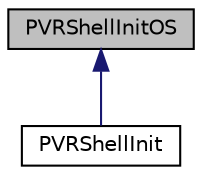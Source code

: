 digraph "PVRShellInitOS"
{
  edge [fontname="Helvetica",fontsize="10",labelfontname="Helvetica",labelfontsize="10"];
  node [fontname="Helvetica",fontsize="10",shape=record];
  Node1 [label="PVRShellInitOS",height=0.2,width=0.4,color="black", fillcolor="grey75", style="filled", fontcolor="black"];
  Node1 -> Node2 [dir="back",color="midnightblue",fontsize="10",style="solid"];
  Node2 [label="PVRShellInit",height=0.2,width=0.4,color="black", fillcolor="white", style="filled",URL="$class_p_v_r_shell_init.html",tooltip="The PVRShell initialisation class. "];
}
